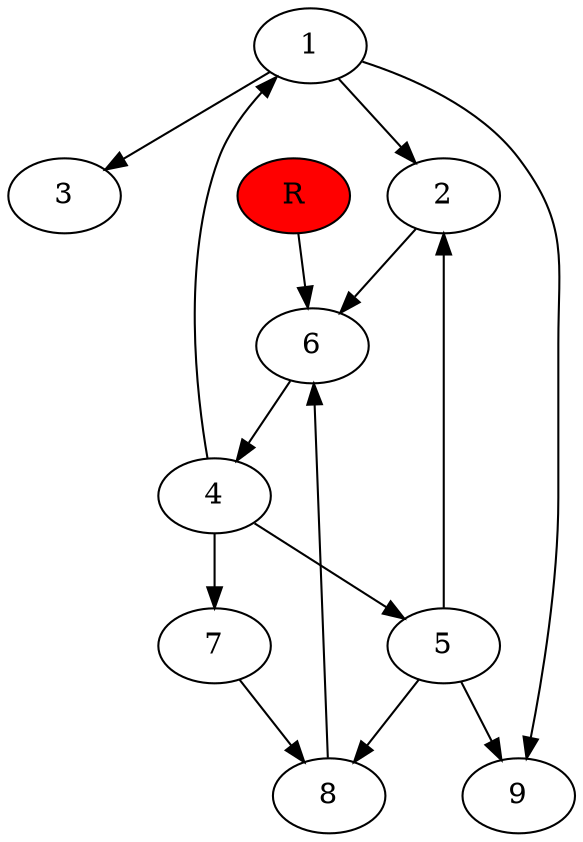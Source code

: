 digraph prb20280 {
	1
	2
	3
	4
	5
	6
	7
	8
	R [fillcolor="#ff0000" style=filled]
	1 -> 2
	1 -> 3
	1 -> 9
	2 -> 6
	4 -> 1
	4 -> 5
	4 -> 7
	5 -> 2
	5 -> 8
	5 -> 9
	6 -> 4
	7 -> 8
	8 -> 6
	R -> 6
}

